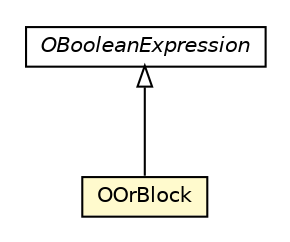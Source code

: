 #!/usr/local/bin/dot
#
# Class diagram 
# Generated by UMLGraph version R5_6-24-gf6e263 (http://www.umlgraph.org/)
#

digraph G {
	edge [fontname="Helvetica",fontsize=10,labelfontname="Helvetica",labelfontsize=10];
	node [fontname="Helvetica",fontsize=10,shape=plaintext];
	nodesep=0.25;
	ranksep=0.5;
	// com.orientechnologies.orient.core.sql.parser.OBooleanExpression
	c2701557 [label=<<table title="com.orientechnologies.orient.core.sql.parser.OBooleanExpression" border="0" cellborder="1" cellspacing="0" cellpadding="2" port="p" href="./OBooleanExpression.html">
		<tr><td><table border="0" cellspacing="0" cellpadding="1">
<tr><td align="center" balign="center"><font face="Helvetica-Oblique"> OBooleanExpression </font></td></tr>
		</table></td></tr>
		</table>>, URL="./OBooleanExpression.html", fontname="Helvetica", fontcolor="black", fontsize=10.0];
	// com.orientechnologies.orient.core.sql.parser.OOrBlock
	c2701584 [label=<<table title="com.orientechnologies.orient.core.sql.parser.OOrBlock" border="0" cellborder="1" cellspacing="0" cellpadding="2" port="p" bgcolor="lemonChiffon" href="./OOrBlock.html">
		<tr><td><table border="0" cellspacing="0" cellpadding="1">
<tr><td align="center" balign="center"> OOrBlock </td></tr>
		</table></td></tr>
		</table>>, URL="./OOrBlock.html", fontname="Helvetica", fontcolor="black", fontsize=10.0];
	//com.orientechnologies.orient.core.sql.parser.OOrBlock extends com.orientechnologies.orient.core.sql.parser.OBooleanExpression
	c2701557:p -> c2701584:p [dir=back,arrowtail=empty];
}

